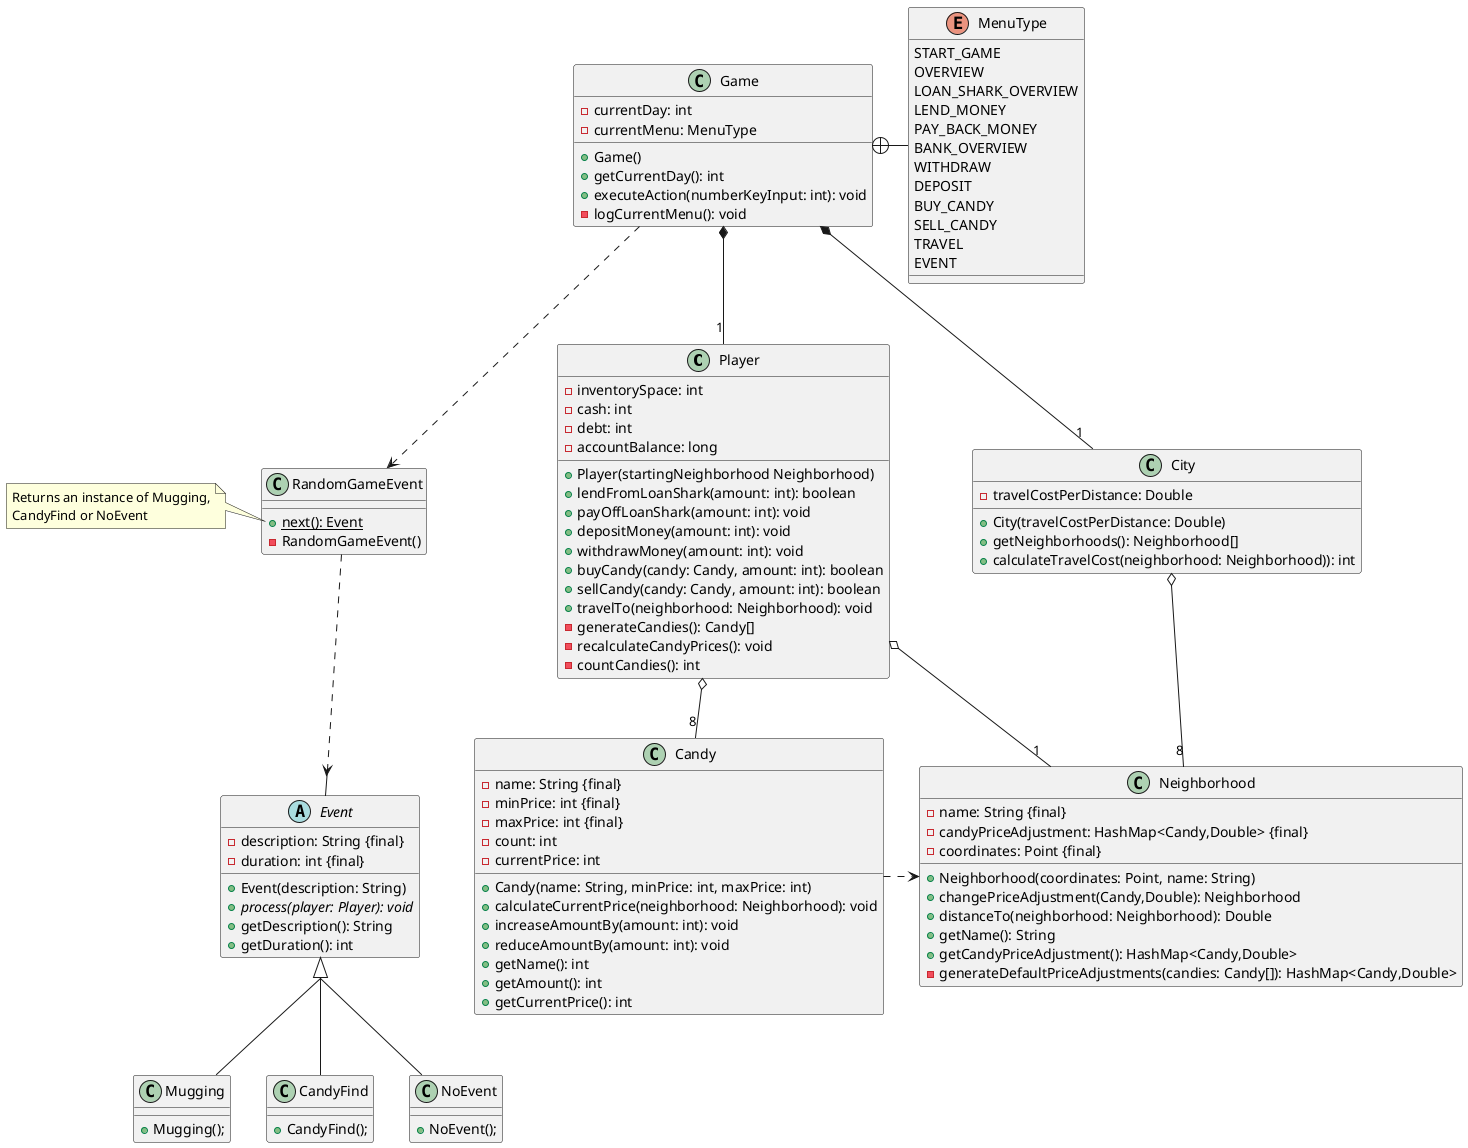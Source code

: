 @startuml
'https://plantuml.com/class-diagram
skinparam groupInheritance 2

class Player{
    -inventorySpace: int
    -cash: int
    -debt: int
    -accountBalance: long
    +Player(startingNeighborhood Neighborhood)
    +lendFromLoanShark(amount: int): boolean
    +payOffLoanShark(amount: int): void
    +depositMoney(amount: int): void
    +withdrawMoney(amount: int): void
    +buyCandy(candy: Candy, amount: int): boolean
    +sellCandy(candy: Candy, amount: int): boolean
    +travelTo(neighborhood: Neighborhood): void
    -generateCandies(): Candy[]
    -recalculateCandyPrices(): void
    -countCandies(): int
}

enum MenuType{
    START_GAME
    OVERVIEW
    LOAN_SHARK_OVERVIEW
    LEND_MONEY
    PAY_BACK_MONEY
    BANK_OVERVIEW
    WITHDRAW
    DEPOSIT
    BUY_CANDY
    SELL_CANDY
    TRAVEL
    EVENT
}

class Game{
    -currentDay: int
    -currentMenu: MenuType
    +Game()
    +getCurrentDay(): int
    +executeAction(numberKeyInput: int): void
    -logCurrentMenu(): void
}

class Candy{
    -name: String {final}
    -minPrice: int {final}
    -maxPrice: int {final}
    -count: int
    -currentPrice: int
    +Candy(name: String, minPrice: int, maxPrice: int)
    +calculateCurrentPrice(neighborhood: Neighborhood): void
    +increaseAmountBy(amount: int): void
    +reduceAmountBy(amount: int): void
    +getName(): int
    +getAmount(): int
    +getCurrentPrice(): int
}

abstract class Event{
    -description: String {final}
    -duration: int {final}
    +Event(description: String)
    +process(player: Player): void {abstract}
    +getDescription(): String
    +getDuration(): int
}

class Mugging{
    +Mugging();
}
class CandyFind{
    +CandyFind();
}
class NoEvent{
    +NoEvent();
}


class City{
    -travelCostPerDistance: Double
    +City(travelCostPerDistance: Double)
    +getNeighborhoods(): Neighborhood[]
    +calculateTravelCost(neighborhood: Neighborhood)): int
}

class Neighborhood{
    -name: String {final}
    -candyPriceAdjustment: HashMap<Candy,Double> {final}
    -coordinates: Point {final}
    +Neighborhood(coordinates: Point, name: String)
    +changePriceAdjustment(Candy,Double): Neighborhood
    +distanceTo(neighborhood: Neighborhood): Double
    +getName(): String
    +getCandyPriceAdjustment(): HashMap<Candy,Double>
    -generateDefaultPriceAdjustments(candies: Candy[]): HashMap<Candy,Double>
}


class RandomGameEvent{
    +next(): Event {static}
    -RandomGameEvent()
}
note left of RandomGameEvent::next
    Returns an instance of Mugging,
    CandyFind or NoEvent
end note

City o-- "8" Neighborhood

Player o-- "8" Candy

Game *- "1" Player
Game *-- "1" City
Game ..> RandomGameEvent
RandomGameEvent ..> Event
Candy .> Neighborhood
Player o-- "1" Neighborhood
Event <|-- Mugging
Event <|-- CandyFind
Event <|-- NoEvent
Game +- MenuType



@enduml